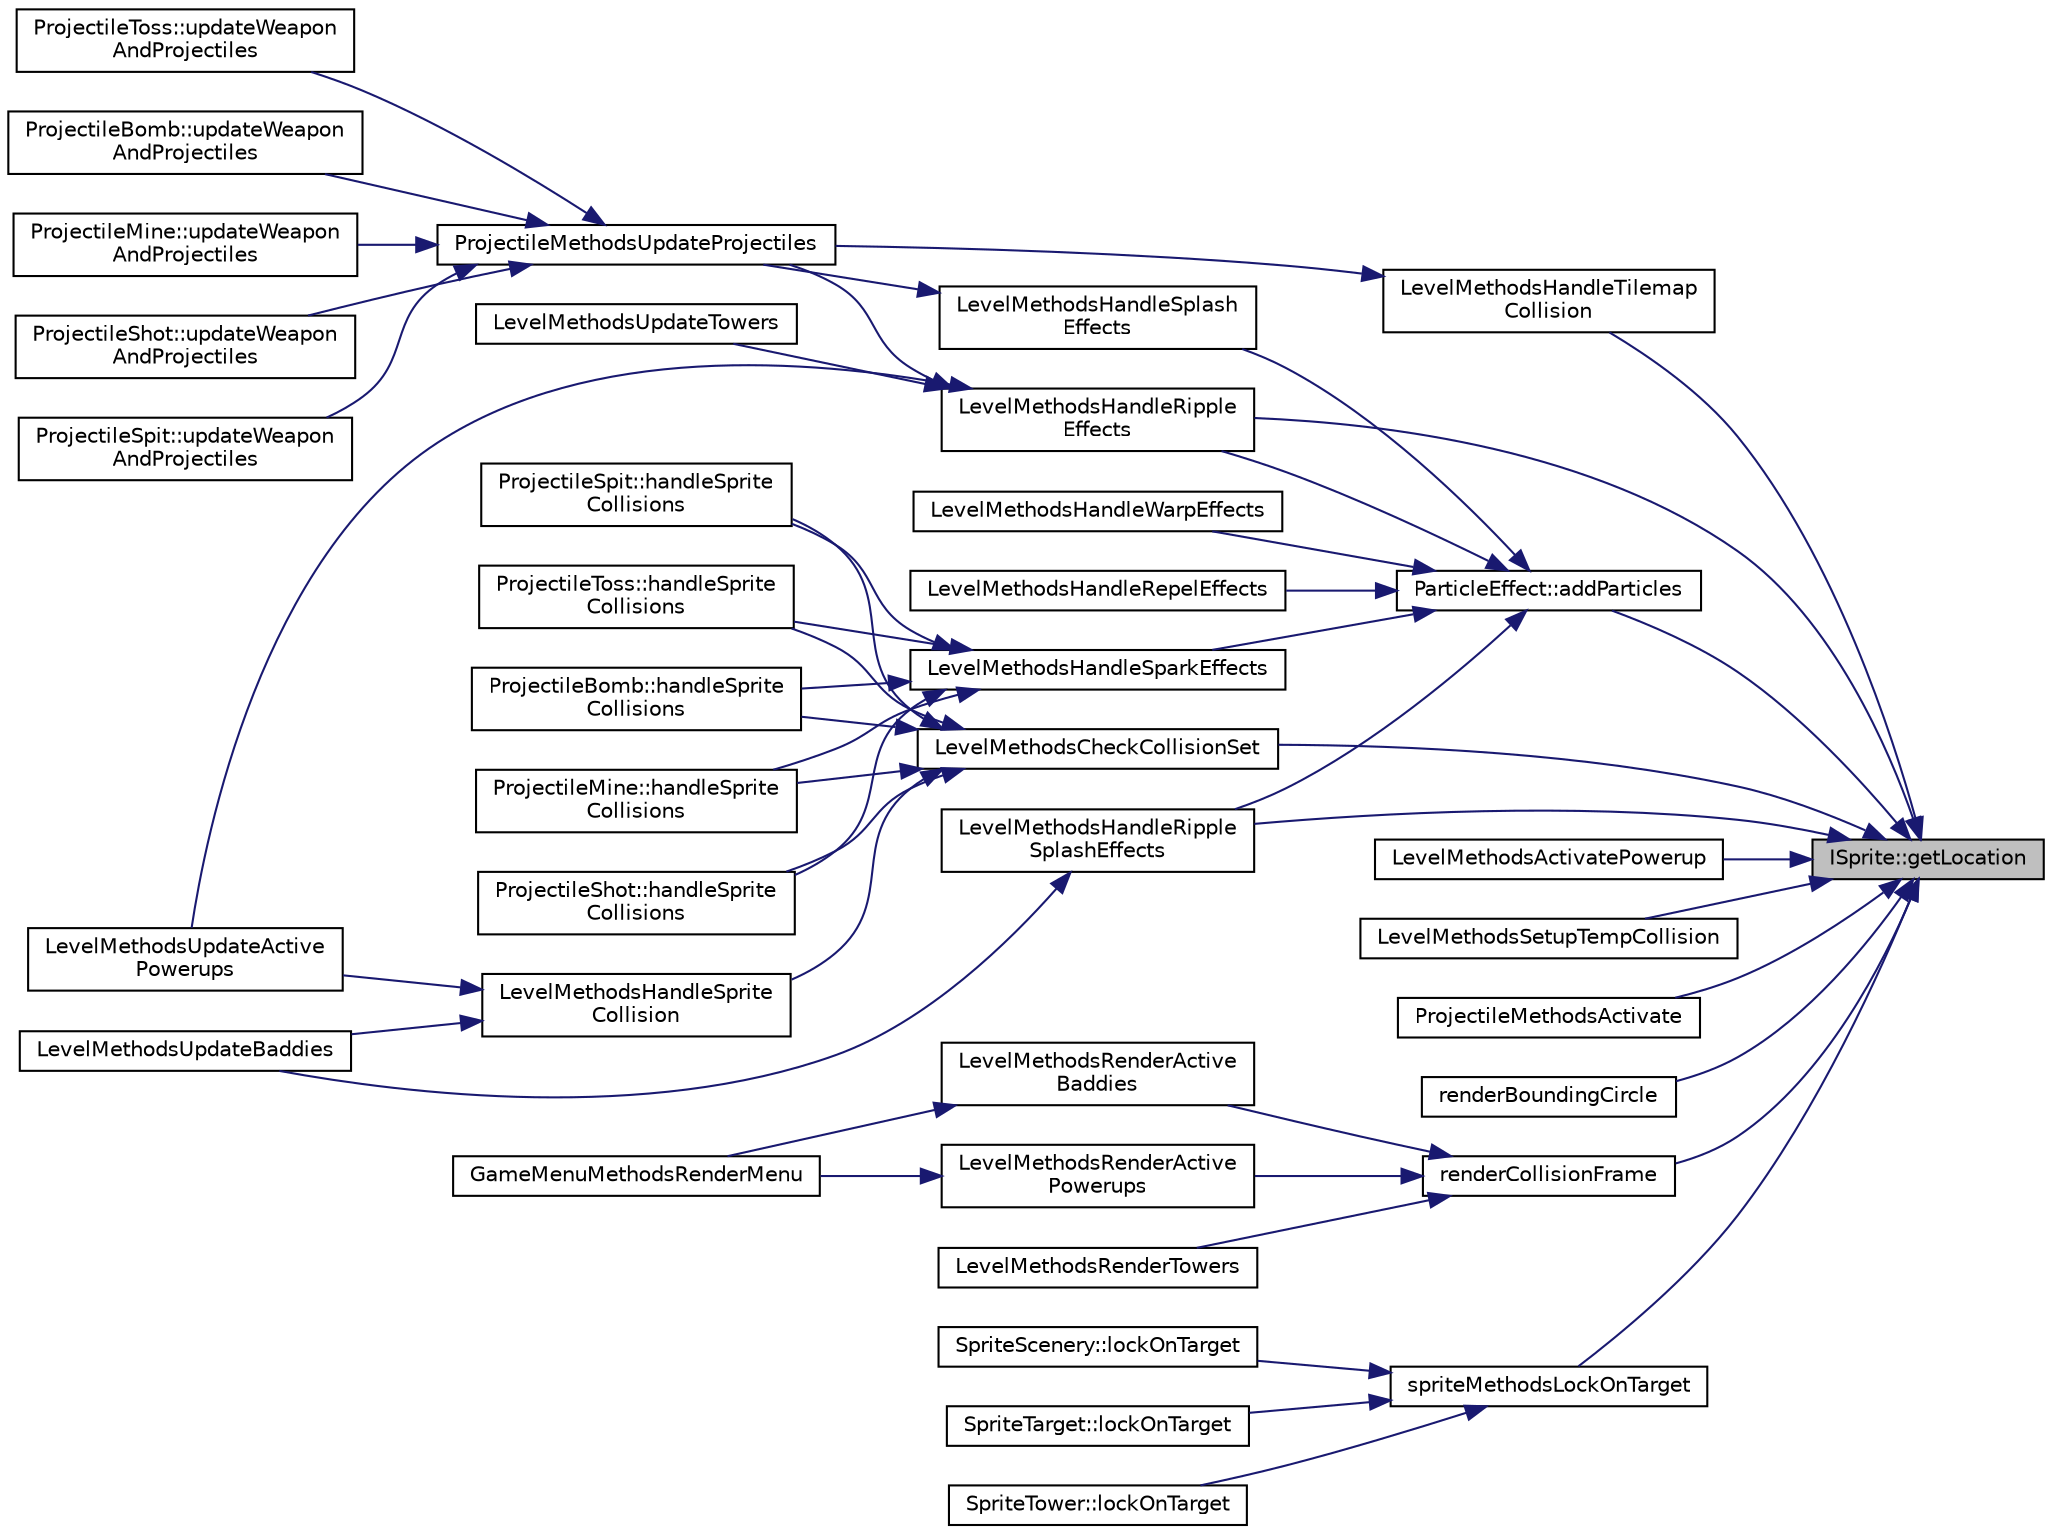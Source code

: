 digraph "ISprite::getLocation"
{
 // LATEX_PDF_SIZE
  edge [fontname="Helvetica",fontsize="10",labelfontname="Helvetica",labelfontsize="10"];
  node [fontname="Helvetica",fontsize="10",shape=record];
  rankdir="RL";
  Node1 [label="ISprite::getLocation",height=0.2,width=0.4,color="black", fillcolor="grey75", style="filled", fontcolor="black",tooltip=" "];
  Node1 -> Node2 [dir="back",color="midnightblue",fontsize="10",style="solid",fontname="Helvetica"];
  Node2 [label="ParticleEffect::addParticles",height=0.2,width=0.4,color="black", fillcolor="white", style="filled",URL="$class_particle_effect.html#a807a1af756635bd62afd7b5ad190d29c",tooltip=" "];
  Node2 -> Node3 [dir="back",color="midnightblue",fontsize="10",style="solid",fontname="Helvetica"];
  Node3 [label="LevelMethodsHandleRepelEffects",height=0.2,width=0.4,color="black", fillcolor="white", style="filled",URL="$_level_methods_8cpp.html#af16bef6eff74338e7aa735a7b95116ba",tooltip=" "];
  Node2 -> Node4 [dir="back",color="midnightblue",fontsize="10",style="solid",fontname="Helvetica"];
  Node4 [label="LevelMethodsHandleRipple\lEffects",height=0.2,width=0.4,color="black", fillcolor="white", style="filled",URL="$_level_methods_8cpp.html#abd61dfe68f73958d52c6281f759ed6b5",tooltip=" "];
  Node4 -> Node5 [dir="back",color="midnightblue",fontsize="10",style="solid",fontname="Helvetica"];
  Node5 [label="LevelMethodsUpdateActive\lPowerups",height=0.2,width=0.4,color="black", fillcolor="white", style="filled",URL="$_level_methods_8cpp.html#a5d24eae14bebfb100a9135e8112b0d08",tooltip="Updates the power up sprites that have been activated"];
  Node4 -> Node6 [dir="back",color="midnightblue",fontsize="10",style="solid",fontname="Helvetica"];
  Node6 [label="LevelMethodsUpdateTowers",height=0.2,width=0.4,color="black", fillcolor="white", style="filled",URL="$_level_methods_8cpp.html#aab7b05fbcbb3c6c7d9874e59dd04b164",tooltip=" "];
  Node4 -> Node7 [dir="back",color="midnightblue",fontsize="10",style="solid",fontname="Helvetica"];
  Node7 [label="ProjectileMethodsUpdateProjectiles",height=0.2,width=0.4,color="black", fillcolor="white", style="filled",URL="$_projectile_methods_8cpp.html#aa5e4b60863cb90cfcf051452061671bf",tooltip=" "];
  Node7 -> Node8 [dir="back",color="midnightblue",fontsize="10",style="solid",fontname="Helvetica"];
  Node8 [label="ProjectileBomb::updateWeapon\lAndProjectiles",height=0.2,width=0.4,color="black", fillcolor="white", style="filled",URL="$class_projectile_bomb.html#abe918117ccf34398301a02d1c4377e2e",tooltip=" "];
  Node7 -> Node9 [dir="back",color="midnightblue",fontsize="10",style="solid",fontname="Helvetica"];
  Node9 [label="ProjectileMine::updateWeapon\lAndProjectiles",height=0.2,width=0.4,color="black", fillcolor="white", style="filled",URL="$class_projectile_mine.html#a8890ec139ad76c16e80dfd0e6c23147f",tooltip=" "];
  Node7 -> Node10 [dir="back",color="midnightblue",fontsize="10",style="solid",fontname="Helvetica"];
  Node10 [label="ProjectileShot::updateWeapon\lAndProjectiles",height=0.2,width=0.4,color="black", fillcolor="white", style="filled",URL="$class_projectile_shot.html#aa26b0edf058f7d229a92cec484f5fffb",tooltip=" "];
  Node7 -> Node11 [dir="back",color="midnightblue",fontsize="10",style="solid",fontname="Helvetica"];
  Node11 [label="ProjectileSpit::updateWeapon\lAndProjectiles",height=0.2,width=0.4,color="black", fillcolor="white", style="filled",URL="$class_projectile_spit.html#a88a7fe74873e33627c3fbb452e781a3f",tooltip=" "];
  Node7 -> Node12 [dir="back",color="midnightblue",fontsize="10",style="solid",fontname="Helvetica"];
  Node12 [label="ProjectileToss::updateWeapon\lAndProjectiles",height=0.2,width=0.4,color="black", fillcolor="white", style="filled",URL="$class_projectile_toss.html#abc84b6f74ed9182c5eeb77bff5e36fac",tooltip=" "];
  Node2 -> Node13 [dir="back",color="midnightblue",fontsize="10",style="solid",fontname="Helvetica"];
  Node13 [label="LevelMethodsHandleRipple\lSplashEffects",height=0.2,width=0.4,color="black", fillcolor="white", style="filled",URL="$_level_methods_8cpp.html#ac41eea5c12e84275dc61b75d0eadb33e",tooltip=" "];
  Node13 -> Node14 [dir="back",color="midnightblue",fontsize="10",style="solid",fontname="Helvetica"];
  Node14 [label="LevelMethodsUpdateBaddies",height=0.2,width=0.4,color="black", fillcolor="white", style="filled",URL="$_level_methods_8cpp.html#a9c2f89b8dc2574620d46faa2ed3ea60d",tooltip=" "];
  Node2 -> Node15 [dir="back",color="midnightblue",fontsize="10",style="solid",fontname="Helvetica"];
  Node15 [label="LevelMethodsHandleSparkEffects",height=0.2,width=0.4,color="black", fillcolor="white", style="filled",URL="$_level_methods_8cpp.html#a46dc78dd9e8134cfff0ce3efa6f96efc",tooltip=" "];
  Node15 -> Node16 [dir="back",color="midnightblue",fontsize="10",style="solid",fontname="Helvetica"];
  Node16 [label="ProjectileBomb::handleSprite\lCollisions",height=0.2,width=0.4,color="black", fillcolor="white", style="filled",URL="$class_projectile_bomb.html#a977560150de62669059bad8f4c9da19d",tooltip=" "];
  Node15 -> Node17 [dir="back",color="midnightblue",fontsize="10",style="solid",fontname="Helvetica"];
  Node17 [label="ProjectileMine::handleSprite\lCollisions",height=0.2,width=0.4,color="black", fillcolor="white", style="filled",URL="$class_projectile_mine.html#a47bf65effbc2950ca175749dd2b99006",tooltip=" "];
  Node15 -> Node18 [dir="back",color="midnightblue",fontsize="10",style="solid",fontname="Helvetica"];
  Node18 [label="ProjectileShot::handleSprite\lCollisions",height=0.2,width=0.4,color="black", fillcolor="white", style="filled",URL="$class_projectile_shot.html#a2aa67619ca4e6a0e346c46673ce6c546",tooltip=" "];
  Node15 -> Node19 [dir="back",color="midnightblue",fontsize="10",style="solid",fontname="Helvetica"];
  Node19 [label="ProjectileSpit::handleSprite\lCollisions",height=0.2,width=0.4,color="black", fillcolor="white", style="filled",URL="$class_projectile_spit.html#a8922717daa0413c424311b577fa4054f",tooltip=" "];
  Node15 -> Node20 [dir="back",color="midnightblue",fontsize="10",style="solid",fontname="Helvetica"];
  Node20 [label="ProjectileToss::handleSprite\lCollisions",height=0.2,width=0.4,color="black", fillcolor="white", style="filled",URL="$class_projectile_toss.html#ae514ed2467b1d6b7b07b7eb2c09de59a",tooltip=" "];
  Node2 -> Node21 [dir="back",color="midnightblue",fontsize="10",style="solid",fontname="Helvetica"];
  Node21 [label="LevelMethodsHandleSplash\lEffects",height=0.2,width=0.4,color="black", fillcolor="white", style="filled",URL="$_level_methods_8cpp.html#ab1aa958de1a8fc83d2c96975a85e746a",tooltip=" "];
  Node21 -> Node7 [dir="back",color="midnightblue",fontsize="10",style="solid",fontname="Helvetica"];
  Node2 -> Node22 [dir="back",color="midnightblue",fontsize="10",style="solid",fontname="Helvetica"];
  Node22 [label="LevelMethodsHandleWarpEffects",height=0.2,width=0.4,color="black", fillcolor="white", style="filled",URL="$_level_methods_8cpp.html#a833287ebfb2d984d5136cf3182ad57cf",tooltip=" "];
  Node1 -> Node23 [dir="back",color="midnightblue",fontsize="10",style="solid",fontname="Helvetica"];
  Node23 [label="LevelMethodsActivatePowerup",height=0.2,width=0.4,color="black", fillcolor="white", style="filled",URL="$_level_methods_8cpp.html#a6d369950fdf186510fa7c6d6d946c22f",tooltip="Activates an available powerup sprite so that the player can pick up a little extra power :)"];
  Node1 -> Node24 [dir="back",color="midnightblue",fontsize="10",style="solid",fontname="Helvetica"];
  Node24 [label="LevelMethodsCheckCollisionSet",height=0.2,width=0.4,color="black", fillcolor="white", style="filled",URL="$_level_methods_8cpp.html#a5319580ed95da1ff1d0e4312ea879c66",tooltip=" "];
  Node24 -> Node16 [dir="back",color="midnightblue",fontsize="10",style="solid",fontname="Helvetica"];
  Node24 -> Node17 [dir="back",color="midnightblue",fontsize="10",style="solid",fontname="Helvetica"];
  Node24 -> Node18 [dir="back",color="midnightblue",fontsize="10",style="solid",fontname="Helvetica"];
  Node24 -> Node19 [dir="back",color="midnightblue",fontsize="10",style="solid",fontname="Helvetica"];
  Node24 -> Node20 [dir="back",color="midnightblue",fontsize="10",style="solid",fontname="Helvetica"];
  Node24 -> Node25 [dir="back",color="midnightblue",fontsize="10",style="solid",fontname="Helvetica"];
  Node25 [label="LevelMethodsHandleSprite\lCollision",height=0.2,width=0.4,color="black", fillcolor="white", style="filled",URL="$_level_methods_8cpp.html#af17deb75104f88694410fe98a83b997f",tooltip=" "];
  Node25 -> Node5 [dir="back",color="midnightblue",fontsize="10",style="solid",fontname="Helvetica"];
  Node25 -> Node14 [dir="back",color="midnightblue",fontsize="10",style="solid",fontname="Helvetica"];
  Node1 -> Node4 [dir="back",color="midnightblue",fontsize="10",style="solid",fontname="Helvetica"];
  Node1 -> Node13 [dir="back",color="midnightblue",fontsize="10",style="solid",fontname="Helvetica"];
  Node1 -> Node26 [dir="back",color="midnightblue",fontsize="10",style="solid",fontname="Helvetica"];
  Node26 [label="LevelMethodsHandleTilemap\lCollision",height=0.2,width=0.4,color="black", fillcolor="white", style="filled",URL="$_level_methods_8cpp.html#ae36552f0fda1d15060566206e64d996f",tooltip=" "];
  Node26 -> Node7 [dir="back",color="midnightblue",fontsize="10",style="solid",fontname="Helvetica"];
  Node1 -> Node27 [dir="back",color="midnightblue",fontsize="10",style="solid",fontname="Helvetica"];
  Node27 [label="LevelMethodsSetupTempCollision",height=0.2,width=0.4,color="black", fillcolor="white", style="filled",URL="$_level_methods_8cpp.html#af8f4af3124ca423e34c8f0ae15ed4eb5",tooltip=" "];
  Node1 -> Node28 [dir="back",color="midnightblue",fontsize="10",style="solid",fontname="Helvetica"];
  Node28 [label="ProjectileMethodsActivate",height=0.2,width=0.4,color="black", fillcolor="white", style="filled",URL="$_projectile_methods_8cpp.html#a6ae279912f991524c93cab86f9db21bb",tooltip="Delegate method to activate an available bullet sprite so that it can shoot off into the wild blue yo..."];
  Node1 -> Node29 [dir="back",color="midnightblue",fontsize="10",style="solid",fontname="Helvetica"];
  Node29 [label="renderBoundingCircle",height=0.2,width=0.4,color="black", fillcolor="white", style="filled",URL="$_level_methods_8cpp.html#a6e3b4e705b73e6337c8a22d59659c046",tooltip=" "];
  Node1 -> Node30 [dir="back",color="midnightblue",fontsize="10",style="solid",fontname="Helvetica"];
  Node30 [label="renderCollisionFrame",height=0.2,width=0.4,color="black", fillcolor="white", style="filled",URL="$_level_methods_8cpp.html#a5b6077bad247c8ffe1d1601def5c56a5",tooltip=" "];
  Node30 -> Node31 [dir="back",color="midnightblue",fontsize="10",style="solid",fontname="Helvetica"];
  Node31 [label="LevelMethodsRenderActive\lBaddies",height=0.2,width=0.4,color="black", fillcolor="white", style="filled",URL="$_level_methods_8cpp.html#aacb1cb682e1884f9eb06dd2c551d1184",tooltip="Updates the baddies that have been activated"];
  Node31 -> Node32 [dir="back",color="midnightblue",fontsize="10",style="solid",fontname="Helvetica"];
  Node32 [label="GameMenuMethodsRenderMenu",height=0.2,width=0.4,color="black", fillcolor="white", style="filled",URL="$_game_menu_methods_8cpp.html#a6f3d4af6b7101a2d98f2c246a317b218",tooltip=" "];
  Node30 -> Node33 [dir="back",color="midnightblue",fontsize="10",style="solid",fontname="Helvetica"];
  Node33 [label="LevelMethodsRenderActive\lPowerups",height=0.2,width=0.4,color="black", fillcolor="white", style="filled",URL="$_level_methods_8cpp.html#a94f03471d110d1c9d184b8a79db47fd5",tooltip="Animates and renders the power ups to the screen"];
  Node33 -> Node32 [dir="back",color="midnightblue",fontsize="10",style="solid",fontname="Helvetica"];
  Node30 -> Node34 [dir="back",color="midnightblue",fontsize="10",style="solid",fontname="Helvetica"];
  Node34 [label="LevelMethodsRenderTowers",height=0.2,width=0.4,color="black", fillcolor="white", style="filled",URL="$_level_methods_8cpp.html#a37a267e53e2cdf732e156d46abbd6dff",tooltip=" "];
  Node1 -> Node35 [dir="back",color="midnightblue",fontsize="10",style="solid",fontname="Helvetica"];
  Node35 [label="spriteMethodsLockOnTarget",height=0.2,width=0.4,color="black", fillcolor="white", style="filled",URL="$_sprite_methods_8cpp.html#a4c291061d24f26554c604d991e1caf99",tooltip=" "];
  Node35 -> Node36 [dir="back",color="midnightblue",fontsize="10",style="solid",fontname="Helvetica"];
  Node36 [label="SpriteScenery::lockOnTarget",height=0.2,width=0.4,color="black", fillcolor="white", style="filled",URL="$class_sprite_scenery.html#a483895053223f72b050a783df372e2e2",tooltip=" "];
  Node35 -> Node37 [dir="back",color="midnightblue",fontsize="10",style="solid",fontname="Helvetica"];
  Node37 [label="SpriteTarget::lockOnTarget",height=0.2,width=0.4,color="black", fillcolor="white", style="filled",URL="$class_sprite_target.html#aa854ab5529d65d438475803142c5f32e",tooltip=" "];
  Node35 -> Node38 [dir="back",color="midnightblue",fontsize="10",style="solid",fontname="Helvetica"];
  Node38 [label="SpriteTower::lockOnTarget",height=0.2,width=0.4,color="black", fillcolor="white", style="filled",URL="$class_sprite_tower.html#ad81f1d7245999348aae4c6c465587327",tooltip=" "];
}
